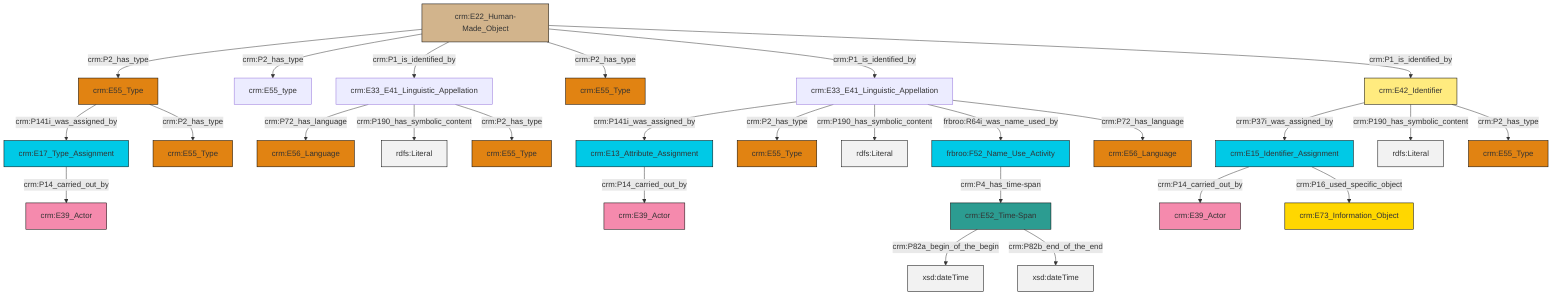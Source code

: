 graph TD
classDef Literal fill:#f2f2f2,stroke:#000000;
classDef CRM_Entity fill:#FFFFFF,stroke:#000000;
classDef Temporal_Entity fill:#00C9E6, stroke:#000000;
classDef Type fill:#E18312, stroke:#000000;
classDef Time-Span fill:#2C9C91, stroke:#000000;
classDef Appellation fill:#FFEB7F, stroke:#000000;
classDef Place fill:#008836, stroke:#000000;
classDef Persistent_Item fill:#B266B2, stroke:#000000;
classDef Conceptual_Object fill:#FFD700, stroke:#000000;
classDef Physical_Thing fill:#D2B48C, stroke:#000000;
classDef Actor fill:#f58aad, stroke:#000000;
classDef PC_Classes fill:#4ce600, stroke:#000000;
classDef Multi fill:#cccccc,stroke:#000000;

2["crm:E15_Identifier_Assignment"]:::Temporal_Entity -->|crm:P14_carried_out_by| 3["crm:E39_Actor"]:::Actor
4["crm:E52_Time-Span"]:::Time-Span -->|crm:P82a_begin_of_the_begin| 8[xsd:dateTime]:::Literal
11["crm:E22_Human-Made_Object"]:::Physical_Thing -->|crm:P2_has_type| 12["crm:E55_Type"]:::Type
13["crm:E33_E41_Linguistic_Appellation"]:::Default -->|crm:P72_has_language| 14["crm:E56_Language"]:::Type
18["crm:E33_E41_Linguistic_Appellation"]:::Default -->|crm:P141i_was_assigned_by| 19["crm:E13_Attribute_Assignment"]:::Temporal_Entity
20["crm:E17_Type_Assignment"]:::Temporal_Entity -->|crm:P14_carried_out_by| 9["crm:E39_Actor"]:::Actor
11["crm:E22_Human-Made_Object"]:::Physical_Thing -->|crm:P2_has_type| 21["crm:E55_type"]:::Default
19["crm:E13_Attribute_Assignment"]:::Temporal_Entity -->|crm:P14_carried_out_by| 24["crm:E39_Actor"]:::Actor
2["crm:E15_Identifier_Assignment"]:::Temporal_Entity -->|crm:P16_used_specific_object| 22["crm:E73_Information_Object"]:::Conceptual_Object
11["crm:E22_Human-Made_Object"]:::Physical_Thing -->|crm:P1_is_identified_by| 13["crm:E33_E41_Linguistic_Appellation"]:::Default
12["crm:E55_Type"]:::Type -->|crm:P141i_was_assigned_by| 20["crm:E17_Type_Assignment"]:::Temporal_Entity
13["crm:E33_E41_Linguistic_Appellation"]:::Default -->|crm:P190_has_symbolic_content| 25[rdfs:Literal]:::Literal
18["crm:E33_E41_Linguistic_Appellation"]:::Default -->|crm:P2_has_type| 26["crm:E55_Type"]:::Type
12["crm:E55_Type"]:::Type -->|crm:P2_has_type| 29["crm:E55_Type"]:::Type
6["crm:E42_Identifier"]:::Appellation -->|crm:P37i_was_assigned_by| 2["crm:E15_Identifier_Assignment"]:::Temporal_Entity
16["frbroo:F52_Name_Use_Activity"]:::Temporal_Entity -->|crm:P4_has_time-span| 4["crm:E52_Time-Span"]:::Time-Span
18["crm:E33_E41_Linguistic_Appellation"]:::Default -->|crm:P190_has_symbolic_content| 38[rdfs:Literal]:::Literal
6["crm:E42_Identifier"]:::Appellation -->|crm:P190_has_symbolic_content| 39[rdfs:Literal]:::Literal
4["crm:E52_Time-Span"]:::Time-Span -->|crm:P82b_end_of_the_end| 46[xsd:dateTime]:::Literal
6["crm:E42_Identifier"]:::Appellation -->|crm:P2_has_type| 31["crm:E55_Type"]:::Type
13["crm:E33_E41_Linguistic_Appellation"]:::Default -->|crm:P2_has_type| 0["crm:E55_Type"]:::Type
11["crm:E22_Human-Made_Object"]:::Physical_Thing -->|crm:P2_has_type| 34["crm:E55_Type"]:::Type
18["crm:E33_E41_Linguistic_Appellation"]:::Default -->|frbroo:R64i_was_name_used_by| 16["frbroo:F52_Name_Use_Activity"]:::Temporal_Entity
11["crm:E22_Human-Made_Object"]:::Physical_Thing -->|crm:P1_is_identified_by| 18["crm:E33_E41_Linguistic_Appellation"]:::Default
11["crm:E22_Human-Made_Object"]:::Physical_Thing -->|crm:P1_is_identified_by| 6["crm:E42_Identifier"]:::Appellation
18["crm:E33_E41_Linguistic_Appellation"]:::Default -->|crm:P72_has_language| 44["crm:E56_Language"]:::Type